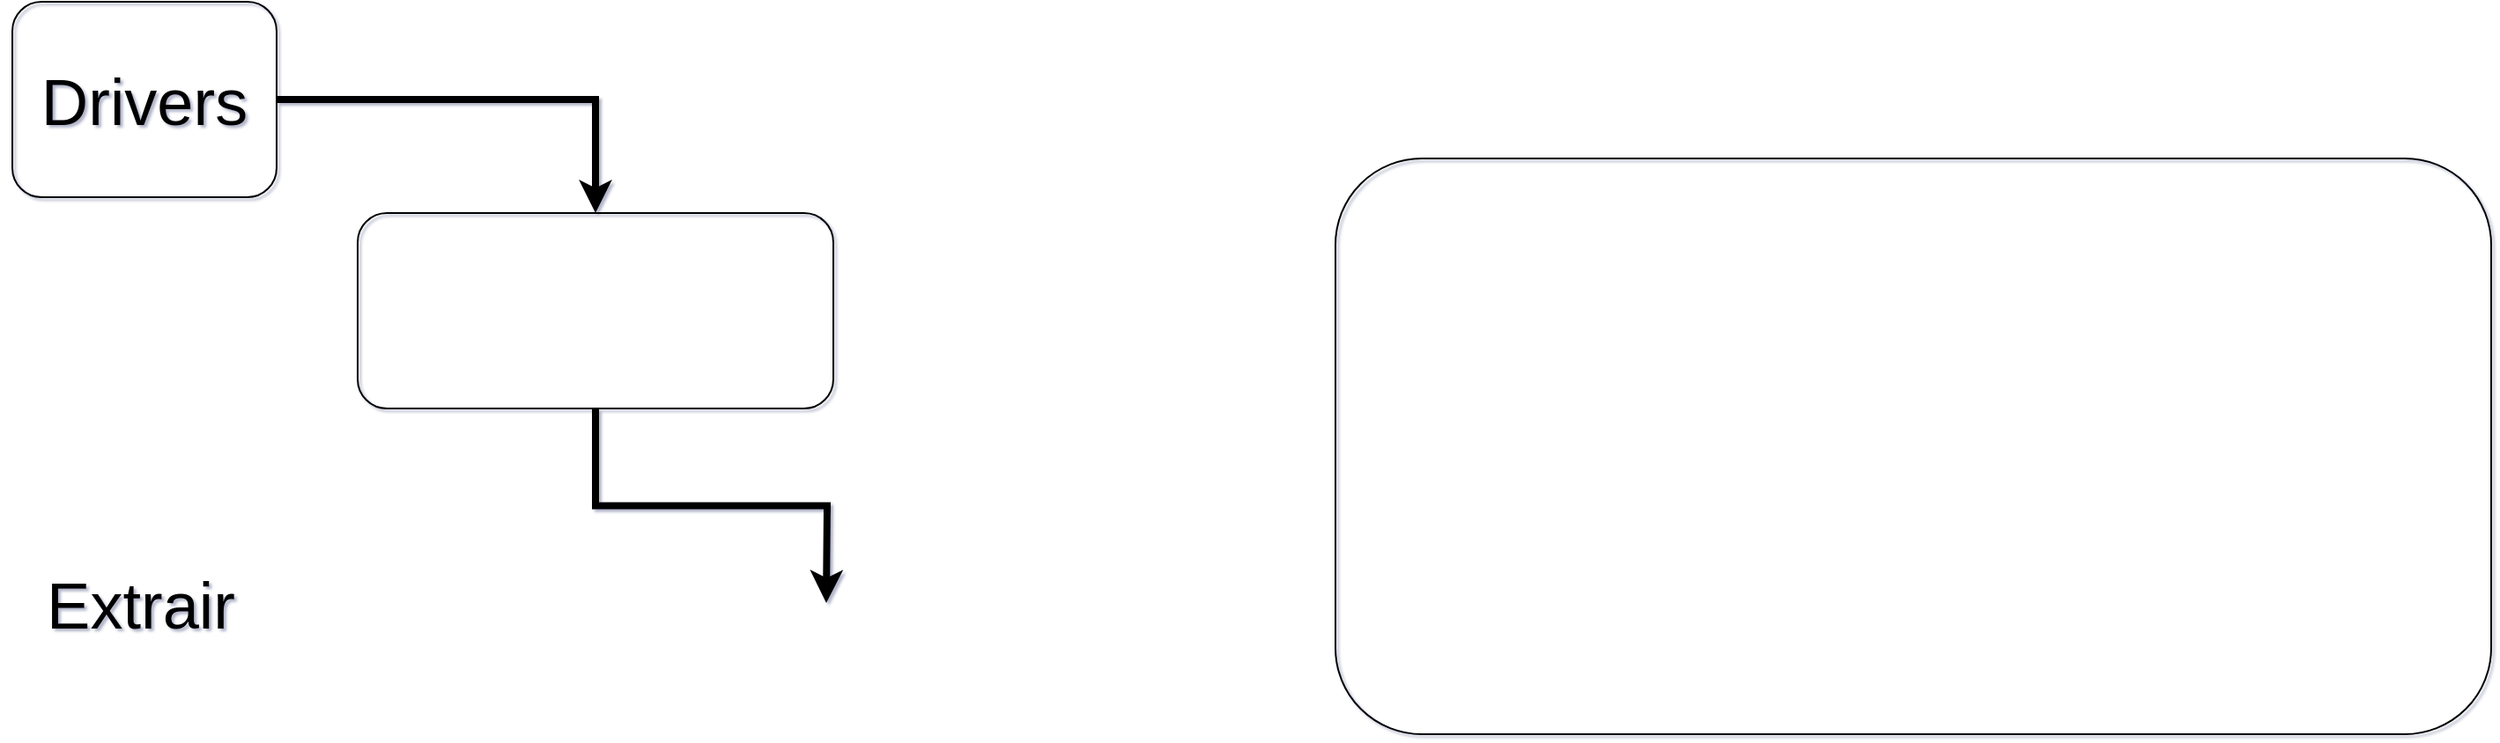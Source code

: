 <mxfile version="21.6.5" type="device">
  <diagram id="BB-P8LQBv9p690ByxCHv" name="Página-1">
    <mxGraphModel dx="1760" dy="1098" grid="1" gridSize="1" guides="0" tooltips="1" connect="1" arrows="1" fold="1" page="1" pageScale="1" pageWidth="1169" pageHeight="827" background="none" math="1" shadow="1">
      <root>
        <mxCell id="0" />
        <mxCell id="1" parent="0" />
        <mxCell id="HCi2yKMFjKcAmUGEoa8m-7" value="" style="edgeStyle=orthogonalEdgeStyle;rounded=0;orthogonalLoop=1;jettySize=auto;html=1;strokeWidth=4;" parent="1" source="HCi2yKMFjKcAmUGEoa8m-3" edge="1">
          <mxGeometry relative="1" as="geometry">
            <mxPoint x="1057" y="474.5" as="targetPoint" />
          </mxGeometry>
        </mxCell>
        <mxCell id="HCi2yKMFjKcAmUGEoa8m-3" value="" style="rounded=1;whiteSpace=wrap;html=1;fillColor=none;" parent="1" vertex="1">
          <mxGeometry x="791" y="253" width="270" height="111" as="geometry" />
        </mxCell>
        <mxCell id="HCi2yKMFjKcAmUGEoa8m-4" value="Extrair" style="text;html=1;strokeColor=none;fillColor=none;align=center;verticalAlign=middle;whiteSpace=wrap;rounded=0;fontSize=37;" parent="1" vertex="1">
          <mxGeometry x="588" y="437" width="160" height="79" as="geometry" />
        </mxCell>
        <mxCell id="HCi2yKMFjKcAmUGEoa8m-15" style="edgeStyle=orthogonalEdgeStyle;rounded=0;orthogonalLoop=1;jettySize=auto;html=1;entryX=0.5;entryY=0;entryDx=0;entryDy=0;strokeWidth=4;" parent="1" source="HCi2yKMFjKcAmUGEoa8m-11" target="HCi2yKMFjKcAmUGEoa8m-3" edge="1">
          <mxGeometry relative="1" as="geometry" />
        </mxCell>
        <mxCell id="HCi2yKMFjKcAmUGEoa8m-11" value="" style="rounded=1;whiteSpace=wrap;html=1;fillColor=none;" parent="1" vertex="1">
          <mxGeometry x="595" y="133" width="150" height="111" as="geometry" />
        </mxCell>
        <mxCell id="HCi2yKMFjKcAmUGEoa8m-12" value="Drivers" style="text;html=1;strokeColor=none;fillColor=none;align=center;verticalAlign=middle;whiteSpace=wrap;rounded=0;fontSize=37;" parent="1" vertex="1">
          <mxGeometry x="590" y="151" width="160" height="79" as="geometry" />
        </mxCell>
        <mxCell id="-30fClsxpA420VmR24vq-1" value="" style="rounded=1;whiteSpace=wrap;html=1;fillColor=none;" vertex="1" parent="1">
          <mxGeometry x="1346" y="222" width="656" height="327" as="geometry" />
        </mxCell>
      </root>
    </mxGraphModel>
  </diagram>
</mxfile>
